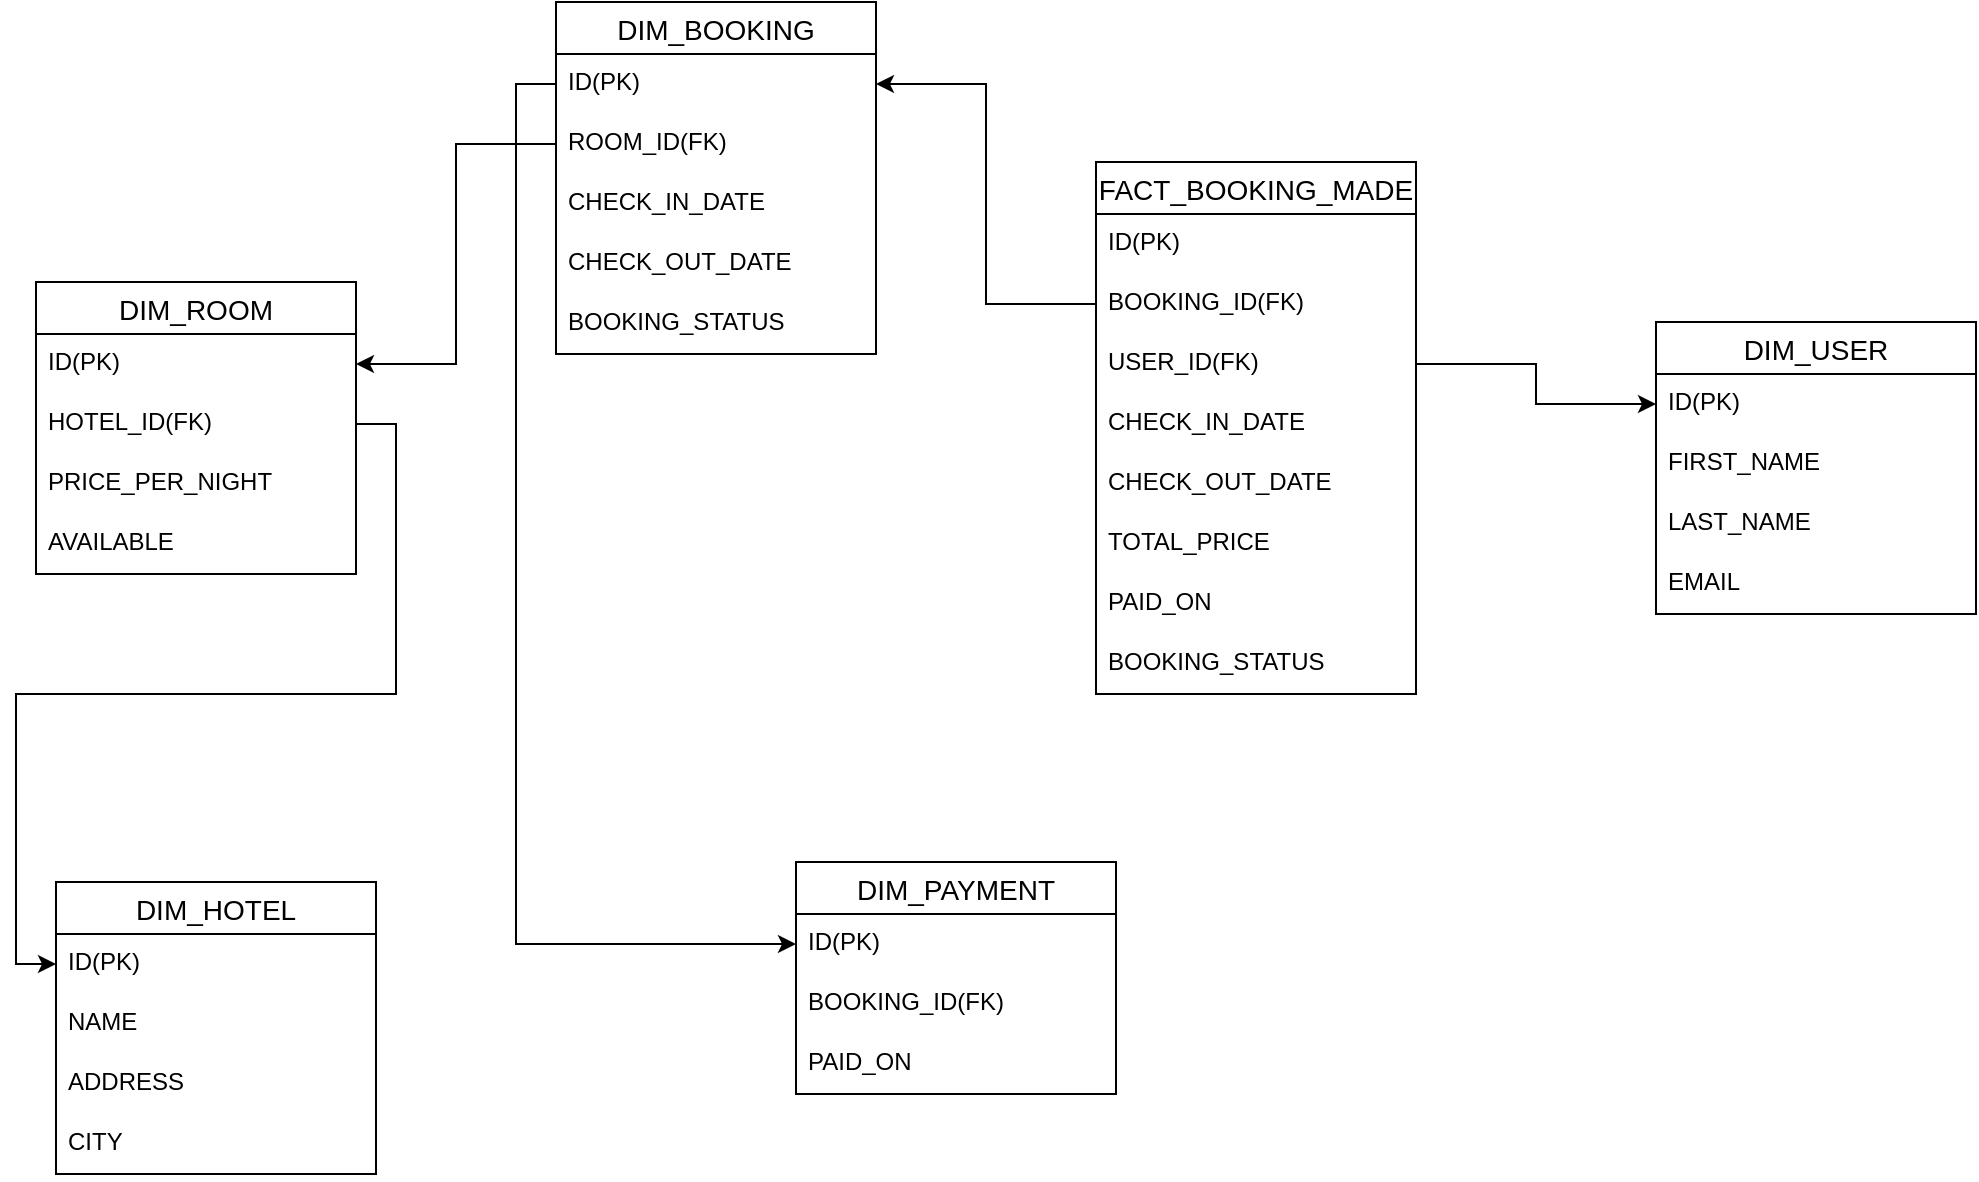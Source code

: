 <mxfile version="25.0.1">
  <diagram name="Page-1" id="QX1NilQioUSfNQ77TQbf">
    <mxGraphModel dx="1834" dy="752" grid="1" gridSize="10" guides="1" tooltips="1" connect="1" arrows="1" fold="1" page="0" pageScale="1" pageWidth="850" pageHeight="1100" math="0" shadow="0">
      <root>
        <mxCell id="0" />
        <mxCell id="1" parent="0" />
        <mxCell id="XDw200sLSovtj4k-ay-A-1" value="FACT_BOOKING_MADE" style="swimlane;fontStyle=0;childLayout=stackLayout;horizontal=1;startSize=26;horizontalStack=0;resizeParent=1;resizeParentMax=0;resizeLast=0;collapsible=1;marginBottom=0;align=center;fontSize=14;" vertex="1" parent="1">
          <mxGeometry x="490" y="140" width="160" height="266" as="geometry" />
        </mxCell>
        <mxCell id="XDw200sLSovtj4k-ay-A-97" value="ID(PK)" style="text;strokeColor=none;fillColor=none;spacingLeft=4;spacingRight=4;overflow=hidden;rotatable=0;points=[[0,0.5],[1,0.5]];portConstraint=eastwest;fontSize=12;whiteSpace=wrap;html=1;" vertex="1" parent="XDw200sLSovtj4k-ay-A-1">
          <mxGeometry y="26" width="160" height="30" as="geometry" />
        </mxCell>
        <mxCell id="XDw200sLSovtj4k-ay-A-2" value="BOOKING_ID(FK)" style="text;strokeColor=none;fillColor=none;spacingLeft=4;spacingRight=4;overflow=hidden;rotatable=0;points=[[0,0.5],[1,0.5]];portConstraint=eastwest;fontSize=12;whiteSpace=wrap;html=1;" vertex="1" parent="XDw200sLSovtj4k-ay-A-1">
          <mxGeometry y="56" width="160" height="30" as="geometry" />
        </mxCell>
        <mxCell id="XDw200sLSovtj4k-ay-A-3" value="USER_ID(FK)" style="text;strokeColor=none;fillColor=none;spacingLeft=4;spacingRight=4;overflow=hidden;rotatable=0;points=[[0,0.5],[1,0.5]];portConstraint=eastwest;fontSize=12;whiteSpace=wrap;html=1;" vertex="1" parent="XDw200sLSovtj4k-ay-A-1">
          <mxGeometry y="86" width="160" height="30" as="geometry" />
        </mxCell>
        <mxCell id="XDw200sLSovtj4k-ay-A-16" value="CHECK_IN_DATE" style="text;strokeColor=none;fillColor=none;spacingLeft=4;spacingRight=4;overflow=hidden;rotatable=0;points=[[0,0.5],[1,0.5]];portConstraint=eastwest;fontSize=12;whiteSpace=wrap;html=1;" vertex="1" parent="XDw200sLSovtj4k-ay-A-1">
          <mxGeometry y="116" width="160" height="30" as="geometry" />
        </mxCell>
        <mxCell id="XDw200sLSovtj4k-ay-A-18" value="CHECK_OUT_DATE" style="text;strokeColor=none;fillColor=none;spacingLeft=4;spacingRight=4;overflow=hidden;rotatable=0;points=[[0,0.5],[1,0.5]];portConstraint=eastwest;fontSize=12;whiteSpace=wrap;html=1;" vertex="1" parent="XDw200sLSovtj4k-ay-A-1">
          <mxGeometry y="146" width="160" height="30" as="geometry" />
        </mxCell>
        <mxCell id="XDw200sLSovtj4k-ay-A-19" value="TOTAL_PRICE" style="text;strokeColor=none;fillColor=none;spacingLeft=4;spacingRight=4;overflow=hidden;rotatable=0;points=[[0,0.5],[1,0.5]];portConstraint=eastwest;fontSize=12;whiteSpace=wrap;html=1;" vertex="1" parent="XDw200sLSovtj4k-ay-A-1">
          <mxGeometry y="176" width="160" height="30" as="geometry" />
        </mxCell>
        <mxCell id="XDw200sLSovtj4k-ay-A-20" value="PAID_ON" style="text;strokeColor=none;fillColor=none;spacingLeft=4;spacingRight=4;overflow=hidden;rotatable=0;points=[[0,0.5],[1,0.5]];portConstraint=eastwest;fontSize=12;whiteSpace=wrap;html=1;" vertex="1" parent="XDw200sLSovtj4k-ay-A-1">
          <mxGeometry y="206" width="160" height="30" as="geometry" />
        </mxCell>
        <mxCell id="XDw200sLSovtj4k-ay-A-21" value="BOOKING_STATUS" style="text;strokeColor=none;fillColor=none;spacingLeft=4;spacingRight=4;overflow=hidden;rotatable=0;points=[[0,0.5],[1,0.5]];portConstraint=eastwest;fontSize=12;whiteSpace=wrap;html=1;" vertex="1" parent="XDw200sLSovtj4k-ay-A-1">
          <mxGeometry y="236" width="160" height="30" as="geometry" />
        </mxCell>
        <mxCell id="XDw200sLSovtj4k-ay-A-93" value="DIM_USER" style="swimlane;fontStyle=0;childLayout=stackLayout;horizontal=1;startSize=26;horizontalStack=0;resizeParent=1;resizeParentMax=0;resizeLast=0;collapsible=1;marginBottom=0;align=center;fontSize=14;" vertex="1" parent="1">
          <mxGeometry x="770" y="220" width="160" height="146" as="geometry" />
        </mxCell>
        <mxCell id="XDw200sLSovtj4k-ay-A-94" value="ID(PK)" style="text;strokeColor=none;fillColor=none;spacingLeft=4;spacingRight=4;overflow=hidden;rotatable=0;points=[[0,0.5],[1,0.5]];portConstraint=eastwest;fontSize=12;whiteSpace=wrap;html=1;" vertex="1" parent="XDw200sLSovtj4k-ay-A-93">
          <mxGeometry y="26" width="160" height="30" as="geometry" />
        </mxCell>
        <mxCell id="XDw200sLSovtj4k-ay-A-95" value="FIRST_NAME" style="text;strokeColor=none;fillColor=none;spacingLeft=4;spacingRight=4;overflow=hidden;rotatable=0;points=[[0,0.5],[1,0.5]];portConstraint=eastwest;fontSize=12;whiteSpace=wrap;html=1;" vertex="1" parent="XDw200sLSovtj4k-ay-A-93">
          <mxGeometry y="56" width="160" height="30" as="geometry" />
        </mxCell>
        <mxCell id="XDw200sLSovtj4k-ay-A-96" value="LAST_NAME" style="text;strokeColor=none;fillColor=none;spacingLeft=4;spacingRight=4;overflow=hidden;rotatable=0;points=[[0,0.5],[1,0.5]];portConstraint=eastwest;fontSize=12;whiteSpace=wrap;html=1;" vertex="1" parent="XDw200sLSovtj4k-ay-A-93">
          <mxGeometry y="86" width="160" height="30" as="geometry" />
        </mxCell>
        <mxCell id="XDw200sLSovtj4k-ay-A-98" value="EMAIL" style="text;strokeColor=none;fillColor=none;spacingLeft=4;spacingRight=4;overflow=hidden;rotatable=0;points=[[0,0.5],[1,0.5]];portConstraint=eastwest;fontSize=12;whiteSpace=wrap;html=1;" vertex="1" parent="XDw200sLSovtj4k-ay-A-93">
          <mxGeometry y="116" width="160" height="30" as="geometry" />
        </mxCell>
        <mxCell id="XDw200sLSovtj4k-ay-A-100" value="DIM_BOOKING" style="swimlane;fontStyle=0;childLayout=stackLayout;horizontal=1;startSize=26;horizontalStack=0;resizeParent=1;resizeParentMax=0;resizeLast=0;collapsible=1;marginBottom=0;align=center;fontSize=14;" vertex="1" parent="1">
          <mxGeometry x="220" y="60" width="160" height="176" as="geometry" />
        </mxCell>
        <mxCell id="XDw200sLSovtj4k-ay-A-101" value="ID(PK)" style="text;strokeColor=none;fillColor=none;spacingLeft=4;spacingRight=4;overflow=hidden;rotatable=0;points=[[0,0.5],[1,0.5]];portConstraint=eastwest;fontSize=12;whiteSpace=wrap;html=1;" vertex="1" parent="XDw200sLSovtj4k-ay-A-100">
          <mxGeometry y="26" width="160" height="30" as="geometry" />
        </mxCell>
        <mxCell id="XDw200sLSovtj4k-ay-A-102" value="ROOM_ID(FK)" style="text;strokeColor=none;fillColor=none;spacingLeft=4;spacingRight=4;overflow=hidden;rotatable=0;points=[[0,0.5],[1,0.5]];portConstraint=eastwest;fontSize=12;whiteSpace=wrap;html=1;" vertex="1" parent="XDw200sLSovtj4k-ay-A-100">
          <mxGeometry y="56" width="160" height="30" as="geometry" />
        </mxCell>
        <mxCell id="XDw200sLSovtj4k-ay-A-103" value="CHECK_IN_DATE" style="text;strokeColor=none;fillColor=none;spacingLeft=4;spacingRight=4;overflow=hidden;rotatable=0;points=[[0,0.5],[1,0.5]];portConstraint=eastwest;fontSize=12;whiteSpace=wrap;html=1;" vertex="1" parent="XDw200sLSovtj4k-ay-A-100">
          <mxGeometry y="86" width="160" height="30" as="geometry" />
        </mxCell>
        <mxCell id="XDw200sLSovtj4k-ay-A-104" value="CHECK_OUT_DATE" style="text;strokeColor=none;fillColor=none;spacingLeft=4;spacingRight=4;overflow=hidden;rotatable=0;points=[[0,0.5],[1,0.5]];portConstraint=eastwest;fontSize=12;whiteSpace=wrap;html=1;" vertex="1" parent="XDw200sLSovtj4k-ay-A-100">
          <mxGeometry y="116" width="160" height="30" as="geometry" />
        </mxCell>
        <mxCell id="XDw200sLSovtj4k-ay-A-105" value="BOOKING_STATUS" style="text;strokeColor=none;fillColor=none;spacingLeft=4;spacingRight=4;overflow=hidden;rotatable=0;points=[[0,0.5],[1,0.5]];portConstraint=eastwest;fontSize=12;whiteSpace=wrap;html=1;" vertex="1" parent="XDw200sLSovtj4k-ay-A-100">
          <mxGeometry y="146" width="160" height="30" as="geometry" />
        </mxCell>
        <mxCell id="XDw200sLSovtj4k-ay-A-106" value="DIM_ROOM" style="swimlane;fontStyle=0;childLayout=stackLayout;horizontal=1;startSize=26;horizontalStack=0;resizeParent=1;resizeParentMax=0;resizeLast=0;collapsible=1;marginBottom=0;align=center;fontSize=14;" vertex="1" parent="1">
          <mxGeometry x="-40" y="200" width="160" height="146" as="geometry" />
        </mxCell>
        <mxCell id="XDw200sLSovtj4k-ay-A-107" value="ID(PK)" style="text;strokeColor=none;fillColor=none;spacingLeft=4;spacingRight=4;overflow=hidden;rotatable=0;points=[[0,0.5],[1,0.5]];portConstraint=eastwest;fontSize=12;whiteSpace=wrap;html=1;" vertex="1" parent="XDw200sLSovtj4k-ay-A-106">
          <mxGeometry y="26" width="160" height="30" as="geometry" />
        </mxCell>
        <mxCell id="XDw200sLSovtj4k-ay-A-108" value="HOTEL_ID(FK)" style="text;strokeColor=none;fillColor=none;spacingLeft=4;spacingRight=4;overflow=hidden;rotatable=0;points=[[0,0.5],[1,0.5]];portConstraint=eastwest;fontSize=12;whiteSpace=wrap;html=1;" vertex="1" parent="XDw200sLSovtj4k-ay-A-106">
          <mxGeometry y="56" width="160" height="30" as="geometry" />
        </mxCell>
        <mxCell id="XDw200sLSovtj4k-ay-A-109" value="PRICE_PER_NIGHT" style="text;strokeColor=none;fillColor=none;spacingLeft=4;spacingRight=4;overflow=hidden;rotatable=0;points=[[0,0.5],[1,0.5]];portConstraint=eastwest;fontSize=12;whiteSpace=wrap;html=1;" vertex="1" parent="XDw200sLSovtj4k-ay-A-106">
          <mxGeometry y="86" width="160" height="30" as="geometry" />
        </mxCell>
        <mxCell id="XDw200sLSovtj4k-ay-A-110" value="AVAILABLE" style="text;strokeColor=none;fillColor=none;spacingLeft=4;spacingRight=4;overflow=hidden;rotatable=0;points=[[0,0.5],[1,0.5]];portConstraint=eastwest;fontSize=12;whiteSpace=wrap;html=1;" vertex="1" parent="XDw200sLSovtj4k-ay-A-106">
          <mxGeometry y="116" width="160" height="30" as="geometry" />
        </mxCell>
        <mxCell id="XDw200sLSovtj4k-ay-A-112" value="DIM_HOTEL" style="swimlane;fontStyle=0;childLayout=stackLayout;horizontal=1;startSize=26;horizontalStack=0;resizeParent=1;resizeParentMax=0;resizeLast=0;collapsible=1;marginBottom=0;align=center;fontSize=14;" vertex="1" parent="1">
          <mxGeometry x="-30" y="500" width="160" height="146" as="geometry" />
        </mxCell>
        <mxCell id="XDw200sLSovtj4k-ay-A-113" value="ID(PK)" style="text;strokeColor=none;fillColor=none;spacingLeft=4;spacingRight=4;overflow=hidden;rotatable=0;points=[[0,0.5],[1,0.5]];portConstraint=eastwest;fontSize=12;whiteSpace=wrap;html=1;" vertex="1" parent="XDw200sLSovtj4k-ay-A-112">
          <mxGeometry y="26" width="160" height="30" as="geometry" />
        </mxCell>
        <mxCell id="XDw200sLSovtj4k-ay-A-114" value="NAME" style="text;strokeColor=none;fillColor=none;spacingLeft=4;spacingRight=4;overflow=hidden;rotatable=0;points=[[0,0.5],[1,0.5]];portConstraint=eastwest;fontSize=12;whiteSpace=wrap;html=1;" vertex="1" parent="XDw200sLSovtj4k-ay-A-112">
          <mxGeometry y="56" width="160" height="30" as="geometry" />
        </mxCell>
        <mxCell id="XDw200sLSovtj4k-ay-A-115" value="ADDRESS" style="text;strokeColor=none;fillColor=none;spacingLeft=4;spacingRight=4;overflow=hidden;rotatable=0;points=[[0,0.5],[1,0.5]];portConstraint=eastwest;fontSize=12;whiteSpace=wrap;html=1;" vertex="1" parent="XDw200sLSovtj4k-ay-A-112">
          <mxGeometry y="86" width="160" height="30" as="geometry" />
        </mxCell>
        <mxCell id="XDw200sLSovtj4k-ay-A-116" value="CITY" style="text;strokeColor=none;fillColor=none;spacingLeft=4;spacingRight=4;overflow=hidden;rotatable=0;points=[[0,0.5],[1,0.5]];portConstraint=eastwest;fontSize=12;whiteSpace=wrap;html=1;" vertex="1" parent="XDw200sLSovtj4k-ay-A-112">
          <mxGeometry y="116" width="160" height="30" as="geometry" />
        </mxCell>
        <mxCell id="XDw200sLSovtj4k-ay-A-117" value="DIM_PAYMENT" style="swimlane;fontStyle=0;childLayout=stackLayout;horizontal=1;startSize=26;horizontalStack=0;resizeParent=1;resizeParentMax=0;resizeLast=0;collapsible=1;marginBottom=0;align=center;fontSize=14;" vertex="1" parent="1">
          <mxGeometry x="340" y="490" width="160" height="116" as="geometry" />
        </mxCell>
        <mxCell id="XDw200sLSovtj4k-ay-A-118" value="ID(PK)" style="text;strokeColor=none;fillColor=none;spacingLeft=4;spacingRight=4;overflow=hidden;rotatable=0;points=[[0,0.5],[1,0.5]];portConstraint=eastwest;fontSize=12;whiteSpace=wrap;html=1;" vertex="1" parent="XDw200sLSovtj4k-ay-A-117">
          <mxGeometry y="26" width="160" height="30" as="geometry" />
        </mxCell>
        <mxCell id="XDw200sLSovtj4k-ay-A-122" value="BOOKING_ID(FK)" style="text;strokeColor=none;fillColor=none;spacingLeft=4;spacingRight=4;overflow=hidden;rotatable=0;points=[[0,0.5],[1,0.5]];portConstraint=eastwest;fontSize=12;whiteSpace=wrap;html=1;" vertex="1" parent="XDw200sLSovtj4k-ay-A-117">
          <mxGeometry y="56" width="160" height="30" as="geometry" />
        </mxCell>
        <mxCell id="XDw200sLSovtj4k-ay-A-119" value="PAID_ON" style="text;strokeColor=none;fillColor=none;spacingLeft=4;spacingRight=4;overflow=hidden;rotatable=0;points=[[0,0.5],[1,0.5]];portConstraint=eastwest;fontSize=12;whiteSpace=wrap;html=1;" vertex="1" parent="XDw200sLSovtj4k-ay-A-117">
          <mxGeometry y="86" width="160" height="30" as="geometry" />
        </mxCell>
        <mxCell id="XDw200sLSovtj4k-ay-A-123" style="edgeStyle=orthogonalEdgeStyle;rounded=0;orthogonalLoop=1;jettySize=auto;html=1;exitX=0;exitY=0.5;exitDx=0;exitDy=0;" edge="1" parent="1" source="XDw200sLSovtj4k-ay-A-2" target="XDw200sLSovtj4k-ay-A-101">
          <mxGeometry relative="1" as="geometry" />
        </mxCell>
        <mxCell id="XDw200sLSovtj4k-ay-A-124" style="edgeStyle=orthogonalEdgeStyle;rounded=0;orthogonalLoop=1;jettySize=auto;html=1;exitX=0;exitY=0.5;exitDx=0;exitDy=0;entryX=1;entryY=0.5;entryDx=0;entryDy=0;" edge="1" parent="1" source="XDw200sLSovtj4k-ay-A-102" target="XDw200sLSovtj4k-ay-A-107">
          <mxGeometry relative="1" as="geometry" />
        </mxCell>
        <mxCell id="XDw200sLSovtj4k-ay-A-125" style="edgeStyle=orthogonalEdgeStyle;rounded=0;orthogonalLoop=1;jettySize=auto;html=1;exitX=1;exitY=0.5;exitDx=0;exitDy=0;entryX=0;entryY=0.5;entryDx=0;entryDy=0;" edge="1" parent="1" source="XDw200sLSovtj4k-ay-A-108" target="XDw200sLSovtj4k-ay-A-113">
          <mxGeometry relative="1" as="geometry" />
        </mxCell>
        <mxCell id="XDw200sLSovtj4k-ay-A-126" style="edgeStyle=orthogonalEdgeStyle;rounded=0;orthogonalLoop=1;jettySize=auto;html=1;exitX=0;exitY=0.5;exitDx=0;exitDy=0;entryX=0;entryY=0.5;entryDx=0;entryDy=0;" edge="1" parent="1" source="XDw200sLSovtj4k-ay-A-101" target="XDw200sLSovtj4k-ay-A-118">
          <mxGeometry relative="1" as="geometry" />
        </mxCell>
        <mxCell id="XDw200sLSovtj4k-ay-A-127" style="edgeStyle=orthogonalEdgeStyle;rounded=0;orthogonalLoop=1;jettySize=auto;html=1;exitX=1;exitY=0.5;exitDx=0;exitDy=0;entryX=0;entryY=0.5;entryDx=0;entryDy=0;" edge="1" parent="1" source="XDw200sLSovtj4k-ay-A-3" target="XDw200sLSovtj4k-ay-A-94">
          <mxGeometry relative="1" as="geometry" />
        </mxCell>
      </root>
    </mxGraphModel>
  </diagram>
</mxfile>
